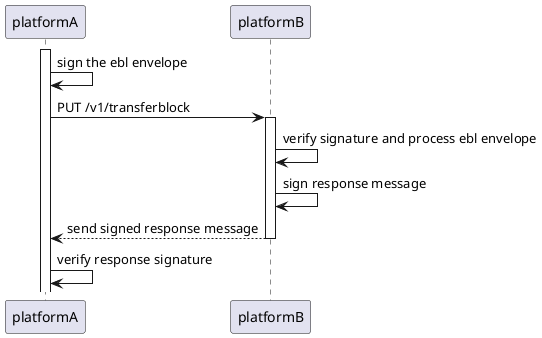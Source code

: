 @startuml cross platform B/L transfer
activate platformA
platformA -> platformA: sign the ebl envelope
platformA -> platformB: PUT /v1/transferblock
activate platformB
platformB -> platformB: verify signature and process ebl envelope
platformB -> platformB: sign response message
platformA <-- platformB: send signed response message
deactivate platformB
platformA -> platformA: verify response signature
@enduml
